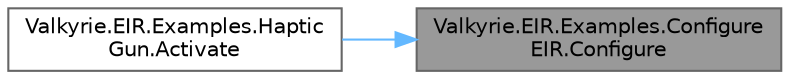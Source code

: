 digraph "Valkyrie.EIR.Examples.ConfigureEIR.Configure"
{
 // LATEX_PDF_SIZE
  bgcolor="transparent";
  edge [fontname=Helvetica,fontsize=10,labelfontname=Helvetica,labelfontsize=10];
  node [fontname=Helvetica,fontsize=10,shape=box,height=0.2,width=0.4];
  rankdir="RL";
  Node1 [id="Node000001",label="Valkyrie.EIR.Examples.Configure\lEIR.Configure",height=0.2,width=0.4,color="gray40", fillcolor="grey60", style="filled", fontcolor="black",tooltip="Sets the gain, frequency and pulse width to the input values, and commands the EIR Bluetooth Bridge t..."];
  Node1 -> Node2 [id="edge1_Node000001_Node000002",dir="back",color="steelblue1",style="solid",tooltip=" "];
  Node2 [id="Node000002",label="Valkyrie.EIR.Examples.Haptic\lGun.Activate",height=0.2,width=0.4,color="grey40", fillcolor="white", style="filled",URL="$d7/dfc/class_valkyrie_1_1_e_i_r_1_1_examples_1_1_haptic_gun.html#a20917c6c79aea41aefa2b355e491617d",tooltip="Activate the gun, and begin firing if on rapid fire, or fire one bullet if not."];
}
